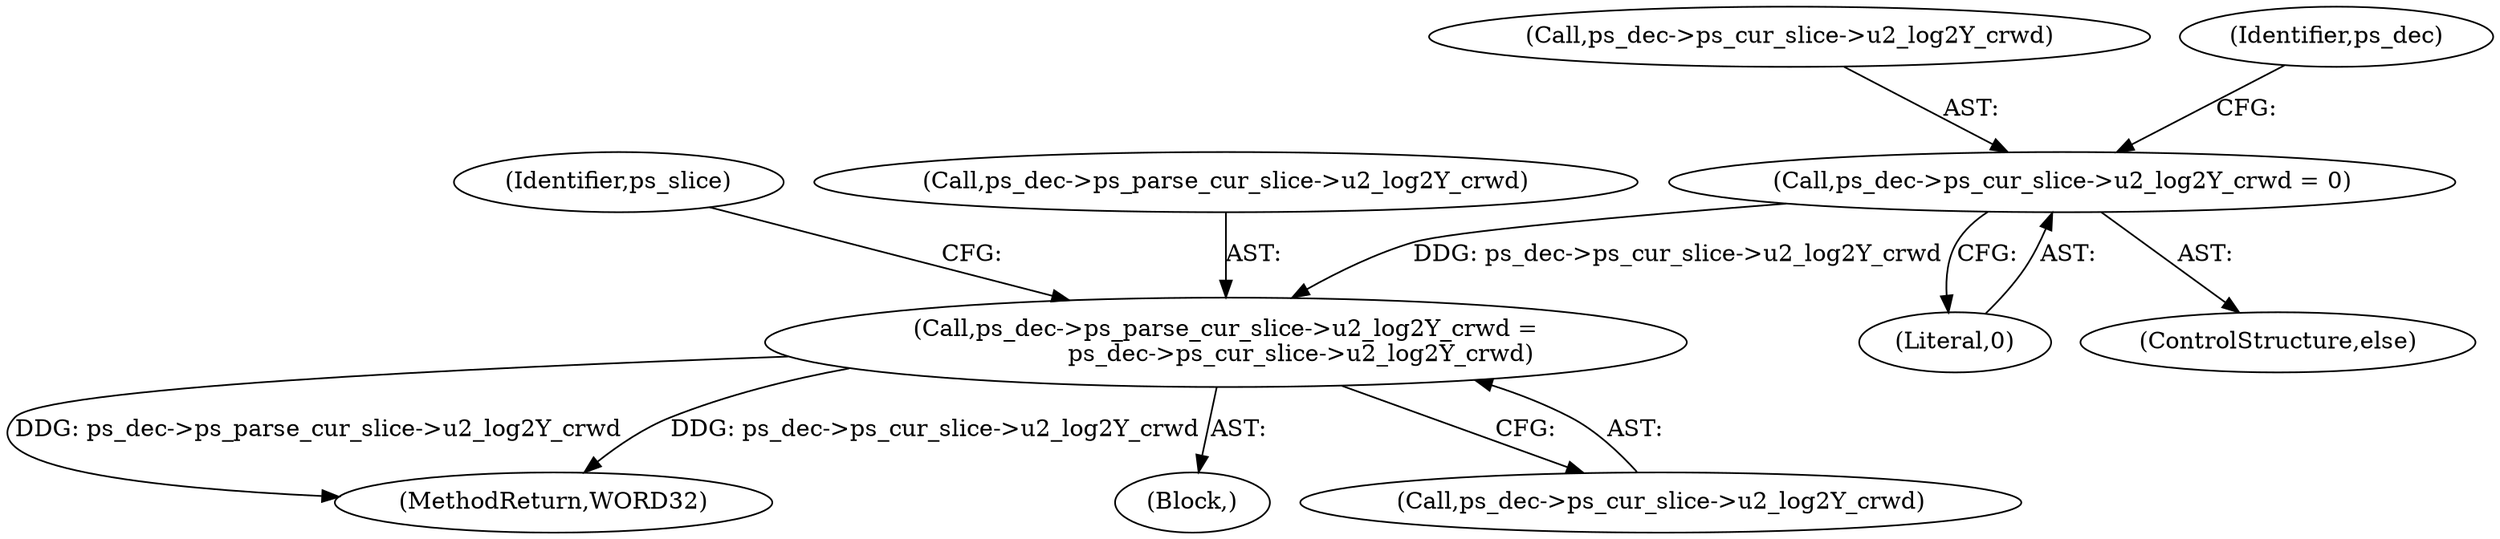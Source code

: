 digraph "0_Android_943323f1d9d3dd5c2634deb26cbe72343ca6b3db_0@pointer" {
"1000885" [label="(Call,ps_dec->ps_cur_slice->u2_log2Y_crwd = 0)"];
"1000892" [label="(Call,ps_dec->ps_parse_cur_slice->u2_log2Y_crwd =\n                    ps_dec->ps_cur_slice->u2_log2Y_crwd)"];
"1000906" [label="(Identifier,ps_slice)"];
"1000885" [label="(Call,ps_dec->ps_cur_slice->u2_log2Y_crwd = 0)"];
"1000892" [label="(Call,ps_dec->ps_parse_cur_slice->u2_log2Y_crwd =\n                    ps_dec->ps_cur_slice->u2_log2Y_crwd)"];
"1000891" [label="(Literal,0)"];
"1000886" [label="(Call,ps_dec->ps_cur_slice->u2_log2Y_crwd)"];
"1000893" [label="(Call,ps_dec->ps_parse_cur_slice->u2_log2Y_crwd)"];
"1001235" [label="(MethodReturn,WORD32)"];
"1000118" [label="(Block,)"];
"1000895" [label="(Identifier,ps_dec)"];
"1000884" [label="(ControlStructure,else)"];
"1000898" [label="(Call,ps_dec->ps_cur_slice->u2_log2Y_crwd)"];
"1000885" -> "1000884"  [label="AST: "];
"1000885" -> "1000891"  [label="CFG: "];
"1000886" -> "1000885"  [label="AST: "];
"1000891" -> "1000885"  [label="AST: "];
"1000895" -> "1000885"  [label="CFG: "];
"1000885" -> "1000892"  [label="DDG: ps_dec->ps_cur_slice->u2_log2Y_crwd"];
"1000892" -> "1000118"  [label="AST: "];
"1000892" -> "1000898"  [label="CFG: "];
"1000893" -> "1000892"  [label="AST: "];
"1000898" -> "1000892"  [label="AST: "];
"1000906" -> "1000892"  [label="CFG: "];
"1000892" -> "1001235"  [label="DDG: ps_dec->ps_parse_cur_slice->u2_log2Y_crwd"];
"1000892" -> "1001235"  [label="DDG: ps_dec->ps_cur_slice->u2_log2Y_crwd"];
}
